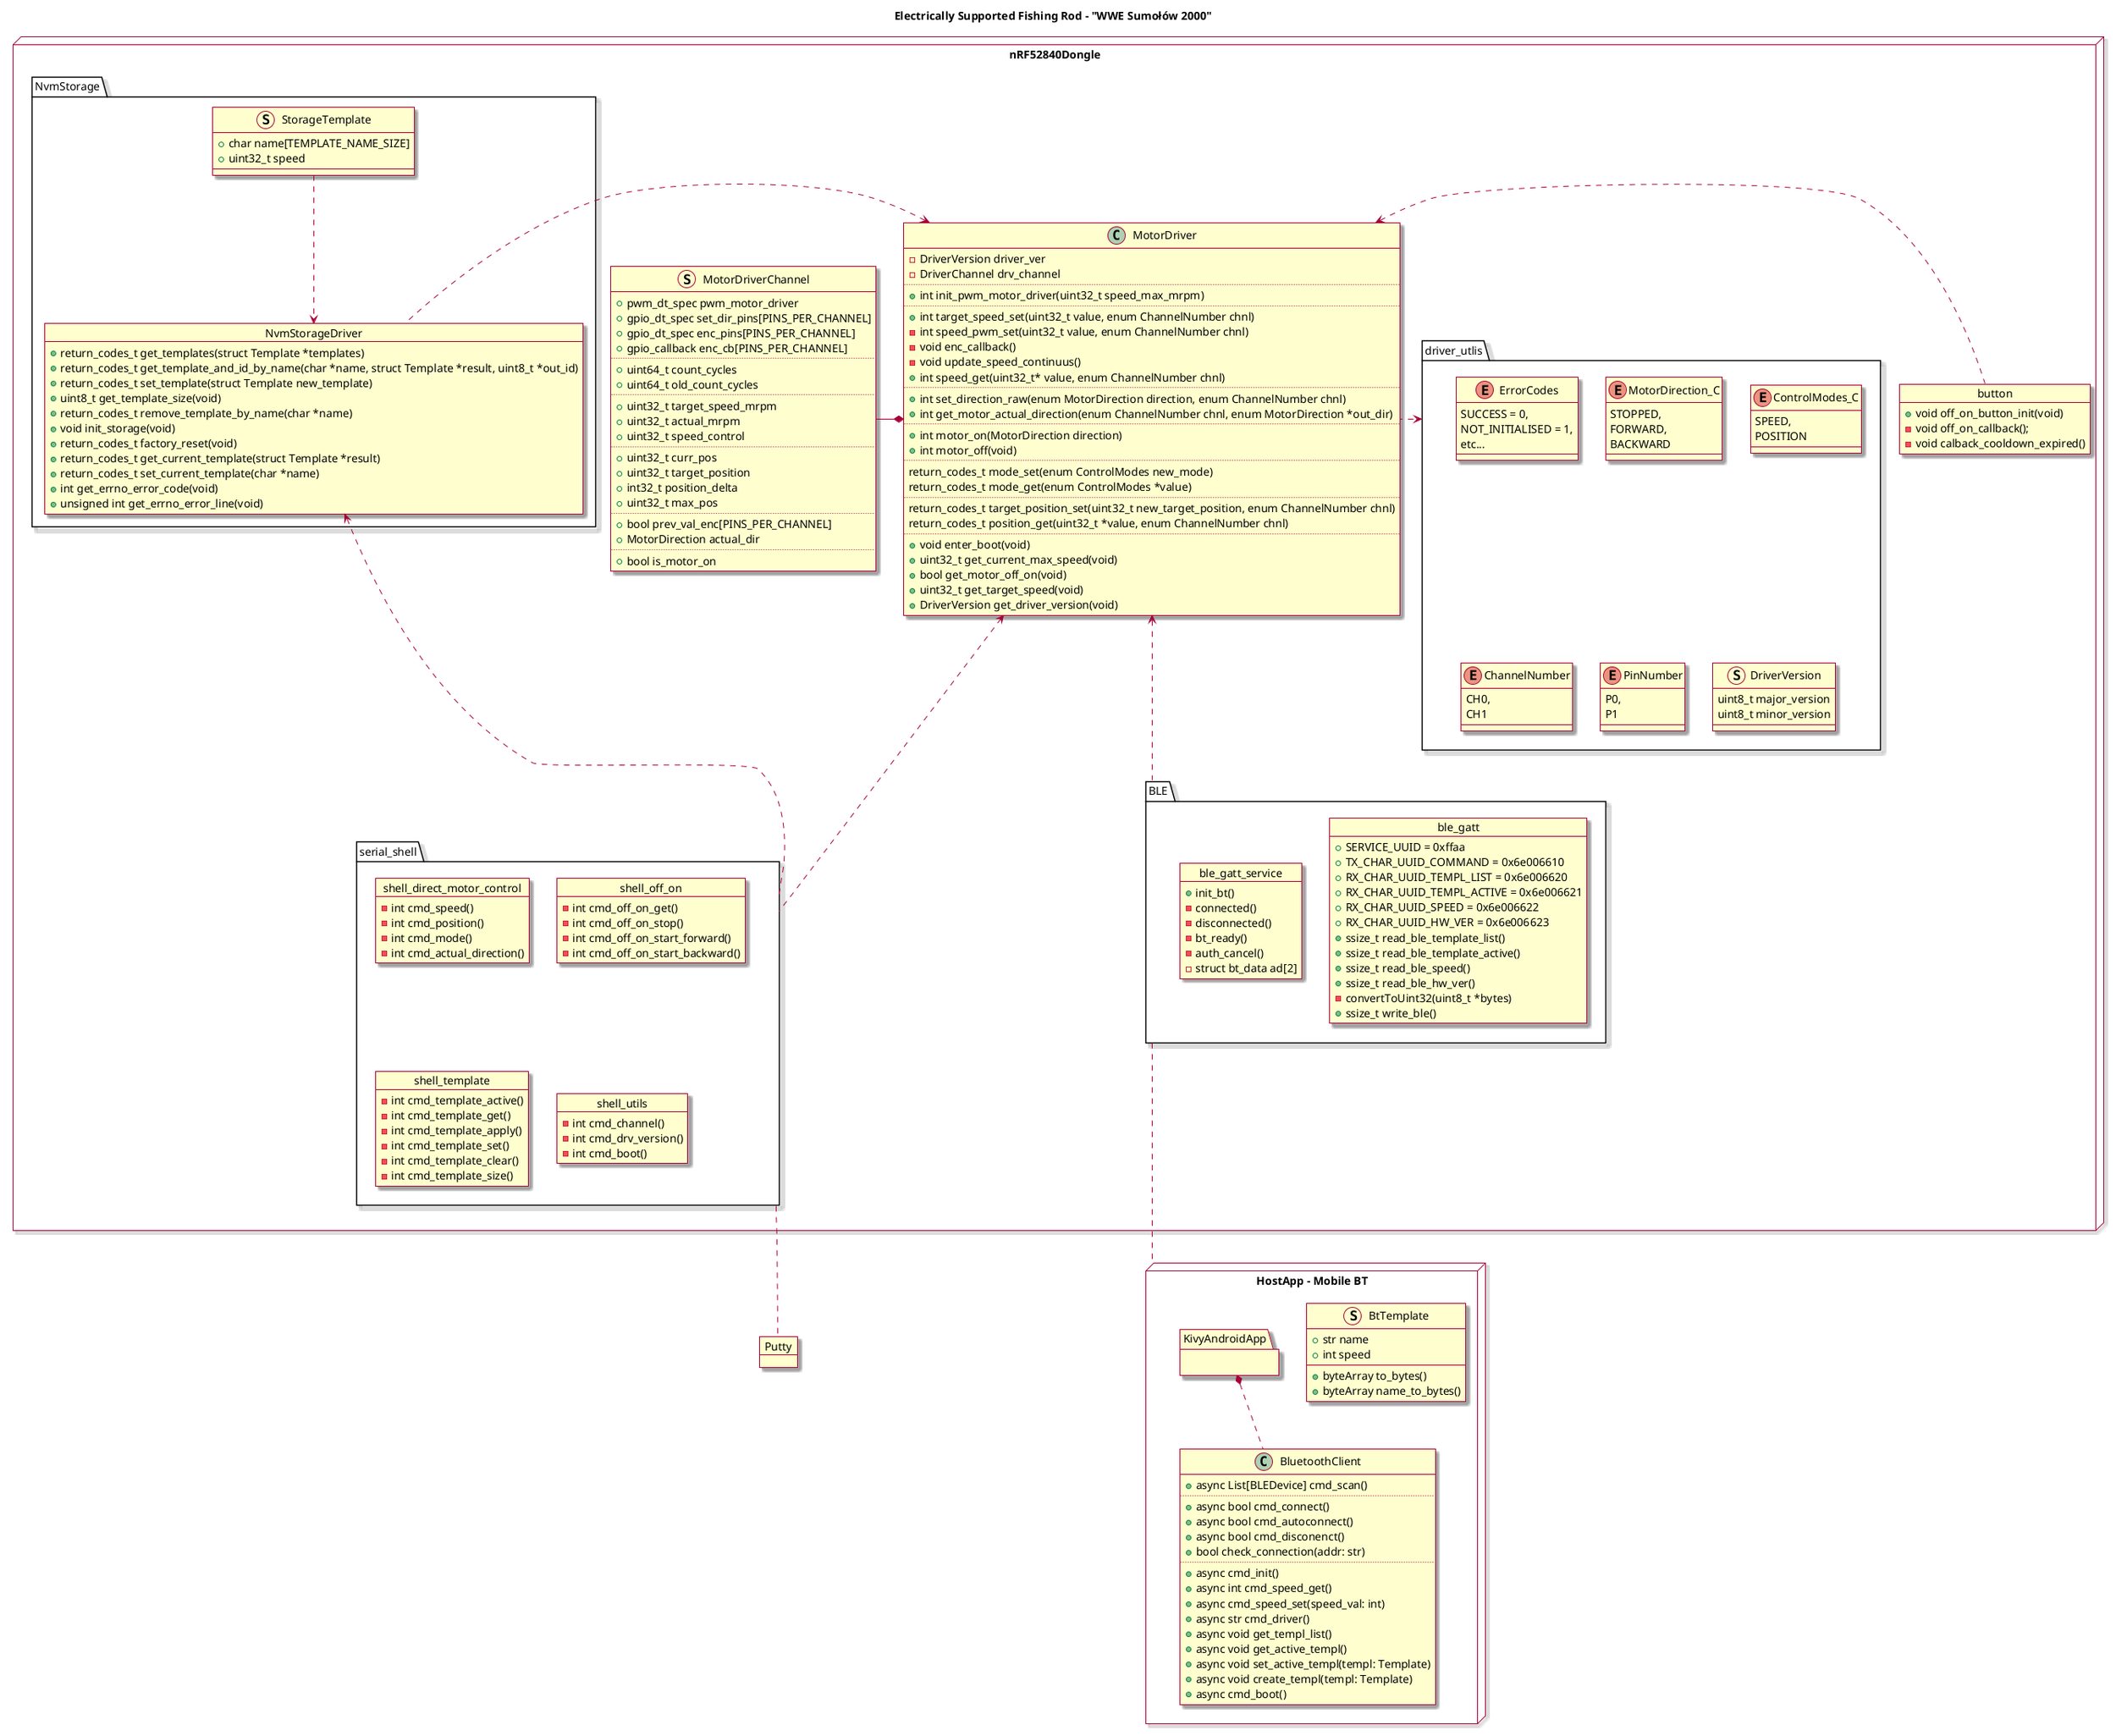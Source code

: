 @startuml WWE
allow_mixing
skin rose

title Electrically Supported Fishing Rod - "WWE Sumołów 2000"

node "HostApp - Mobile BT" {
  package KivyAndroidApp{

  }

  class BluetoothClient{
    + async List[BLEDevice] cmd_scan()
    ..
    + async bool cmd_connect()
    + async bool cmd_autoconnect()
    + async bool cmd_disconenct()
    + bool check_connection(addr: str)
    ..
    + async cmd_init()
    + async int cmd_speed_get()
    + async cmd_speed_set(speed_val: int)
    + async str cmd_driver()
    + async void get_templ_list()
    + async void get_active_templ()
    + async void set_active_templ(templ: Template)
    + async void create_templ(templ: Template)
    + async cmd_boot()
  }

  struct BtTemplate{
    + str name
    + int speed
    + byteArray to_bytes()
    + byteArray name_to_bytes()
  }

  KivyAndroidApp *.down. BluetoothClient
}

node nRF52840Dongle {
  Struct MotorDriverChannel {
    + pwm_dt_spec pwm_motor_driver
    + gpio_dt_spec set_dir_pins[PINS_PER_CHANNEL]
    + gpio_dt_spec enc_pins[PINS_PER_CHANNEL]
    + gpio_callback enc_cb[PINS_PER_CHANNEL]
    ..
    + uint64_t count_cycles
	  + uint64_t old_count_cycles
    ..
    + uint32_t target_speed_mrpm
    + uint32_t actual_mrpm
    + uint32_t speed_control
    ..
    + uint32_t curr_pos
    + uint32_t target_position
    + int32_t position_delta
    + uint32_t max_pos
    ..
    + bool prev_val_enc[PINS_PER_CHANNEL]
    + MotorDirection actual_dir
    ..
    + bool is_motor_on
  }

  MotorDriver *-left- MotorDriverChannel

  object MotorDriver {
    - DriverVersion driver_ver
    - DriverChannel drv_channel
    ..
    + int init_pwm_motor_driver(uint32_t speed_max_mrpm)
    ..
    + int target_speed_set(uint32_t value, enum ChannelNumber chnl)
    - int speed_pwm_set(uint32_t value, enum ChannelNumber chnl)
    - void enc_callback()
    - void update_speed_continuus()
    + int speed_get(uint32_t* value, enum ChannelNumber chnl)
    ..
    + int set_direction_raw(enum MotorDirection direction, enum ChannelNumber chnl)
    + int get_motor_actual_direction(enum ChannelNumber chnl, enum MotorDirection *out_dir)
    ..
    + int motor_on(MotorDirection direction)
    + int motor_off(void)
    ..
    return_codes_t mode_set(enum ControlModes new_mode)
    return_codes_t mode_get(enum ControlModes *value)
    ..
    return_codes_t target_position_set(uint32_t new_target_position, enum ChannelNumber chnl)
    return_codes_t position_get(uint32_t *value, enum ChannelNumber chnl)
    ..
    + void enter_boot(void)
    + uint32_t get_current_max_speed(void)
    + bool get_motor_off_on(void)
    + uint32_t get_target_speed(void)
    + DriverVersion get_driver_version(void)
  }
  package NvmStorage {
    object NvmStorageDriver {
      + return_codes_t get_templates(struct Template *templates)
      + return_codes_t get_template_and_id_by_name(char *name, struct Template *result, uint8_t *out_id)
      + return_codes_t set_template(struct Template new_template)
      + uint8_t get_template_size(void)
      + return_codes_t remove_template_by_name(char *name)

      + void init_storage(void)
      + return_codes_t factory_reset(void)

      + return_codes_t get_current_template(struct Template *result)
      + return_codes_t set_current_template(char *name)

      + int get_errno_error_code(void)
      + unsigned int get_errno_error_line(void)
    }

    struct StorageTemplate {
      + char name[TEMPLATE_NAME_SIZE]
      + uint32_t speed
    }

    StorageTemplate .down.> NvmStorageDriver

  }

  package serial_shell {
    object shell_direct_motor_control {
      - int cmd_speed()
      - int cmd_position()
      - int cmd_mode()
      - int cmd_actual_direction()
    }

    object shell_off_on {
      - int cmd_off_on_get()
      - int cmd_off_on_stop()
      - int cmd_off_on_start_forward()
      - int cmd_off_on_start_backward()
    }

    object shell_template {
      - int cmd_template_active()
      - int cmd_template_get()
      - int cmd_template_apply()
      - int cmd_template_set()
      - int cmd_template_clear()
      - int cmd_template_size()
    }

    object shell_utils {
      - int cmd_channel()
      - int cmd_drv_version()
      - int cmd_boot()
    }
  }

  package BLE {
    object ble_gatt {
      + SERVICE_UUID = 0xffaa
      + TX_CHAR_UUID_COMMAND = 0x6e006610
      + RX_CHAR_UUID_TEMPL_LIST = 0x6e006620
      + RX_CHAR_UUID_TEMPL_ACTIVE = 0x6e006621
      + RX_CHAR_UUID_SPEED = 0x6e006622
      + RX_CHAR_UUID_HW_VER = 0x6e006623
      + ssize_t read_ble_template_list()
      + ssize_t read_ble_template_active()
      + ssize_t read_ble_speed()
      + ssize_t read_ble_hw_ver()
      - convertToUint32(uint8_t *bytes)
      + ssize_t write_ble()
    }

    object ble_gatt_service {
      + init_bt()
      - connected()
      - disconnected()
      - bt_ready()
      - auth_cancel()
      - struct bt_data ad[2]
    }
  }

  object button {
    + void off_on_button_init(void)
    - void off_on_callback();
    - void calback_cooldown_expired()
  }

  package driver_utlis{
    Enum ErrorCodes{
      SUCCESS = 0,
      NOT_INITIALISED = 1,
      etc...
    }

    Enum MotorDirection_C{
      STOPPED,
      FORWARD,
      BACKWARD
    }

    Enum ControlModes_C {
      SPEED,
      POSITION
    }

    Enum ChannelNumber {
      CH0,
      CH1
    }

    Enum PinNumber {
      P0,
      P1
    }

    Struct DriverVersion {
      uint8_t major_version
      uint8_t minor_version
    }
  }
}

object Putty

serial_shell .... Putty

BLE .... "HostApp - Mobile BT"

MotorDriver <... serial_shell
MotorDriver <... BLE

NvmStorageDriver <. serial_shell
MotorDriver <. NvmStorageDriver

MotorDriver <. button

driver_utlis <. MotorDriver

@enduml
